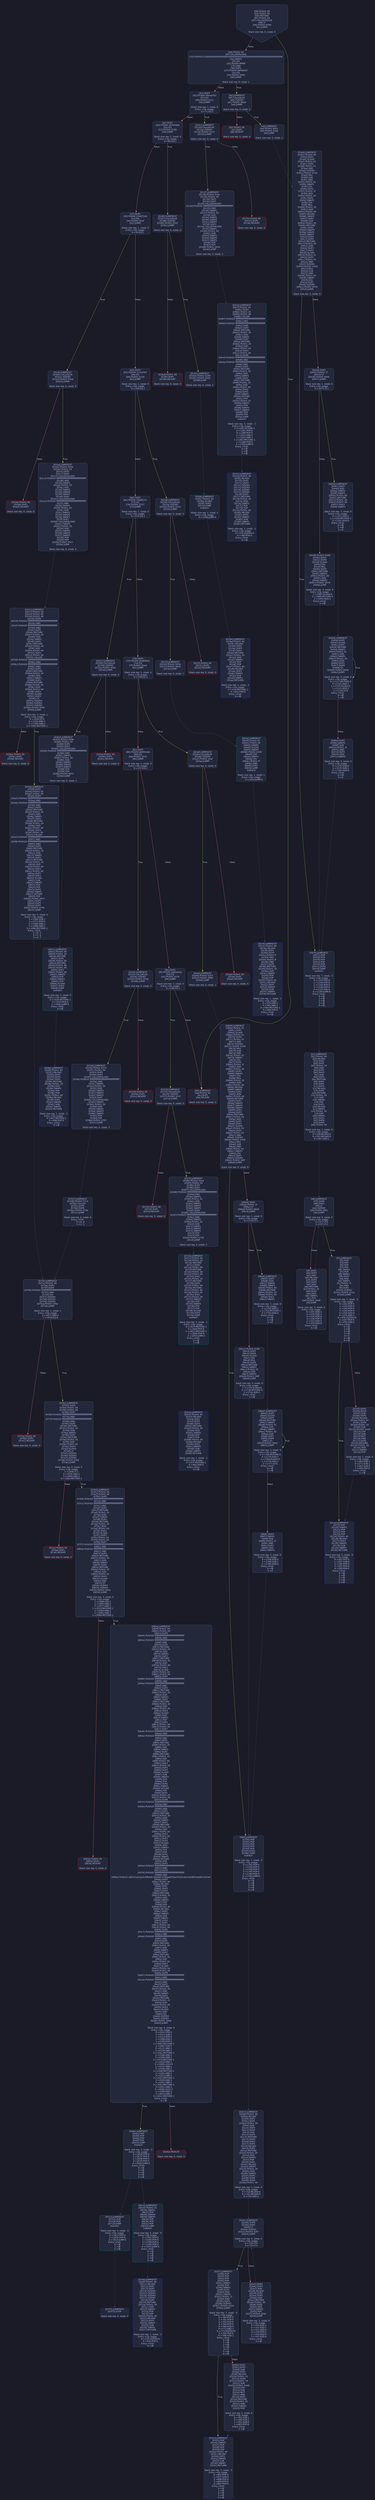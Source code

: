 digraph G {
    node [shape=box, style="filled, rounded", color="#565f89", fontcolor="#c0caf5", fontname="Helvetica", fillcolor="#24283b"];
    edge [color="#414868", fontcolor="#c0caf5", fontname="Helvetica"];
    bgcolor="#1a1b26";
    0 [ label = "[00] PUSH1 60
[02] PUSH1 40
[04] MSTORE
[05] PUSH1 04
[07] CALLDATASIZE
[08] LT
[09] PUSH2 0099
[0c] JUMPI

Stack size req: 0, sizeΔ: 0
" shape = invhouse]
    1 [ label = "[0d] PUSH1 00
[0f] CALLDATALOAD
[10] PUSH29 0100000000000000000000000000000000000000000000000000000000
[2e] SWAP1
[2f] DIV
[30] PUSH4 ffffffff
[35] AND
[36] DUP1
[37] PUSH4 06fdde03
[3c] EQ
[3d] PUSH2 009e
[40] JUMPI

Stack size req: 0, sizeΔ: 1
"]
    2 [ label = "[41] DUP1
[42] PUSH4 095ea7b3
[47] EQ
[48] PUSH2 012c
[4b] JUMPI

Stack size req: 1, sizeΔ: 0
Entry->Op usage:
	0->71:EQ:1
"]
    3 [ label = "[4c] DUP1
[4d] PUSH4 18160ddd
[52] EQ
[53] PUSH2 0186
[56] JUMPI

Stack size req: 1, sizeΔ: 0
Entry->Op usage:
	0->82:EQ:1
"]
    4 [ label = "[57] DUP1
[58] PUSH4 23b872dd
[5d] EQ
[5e] PUSH2 01af
[61] JUMPI

Stack size req: 1, sizeΔ: 0
Entry->Op usage:
	0->93:EQ:1
"]
    5 [ label = "[62] DUP1
[63] PUSH4 313ce567
[68] EQ
[69] PUSH2 0228
[6c] JUMPI

Stack size req: 1, sizeΔ: 0
Entry->Op usage:
	0->104:EQ:1
"]
    6 [ label = "[6d] DUP1
[6e] PUSH4 70a08231
[73] EQ
[74] PUSH2 0257
[77] JUMPI

Stack size req: 1, sizeΔ: 0
Entry->Op usage:
	0->115:EQ:1
"]
    7 [ label = "[78] DUP1
[79] PUSH4 95d89b41
[7e] EQ
[7f] PUSH2 02a4
[82] JUMPI

Stack size req: 1, sizeΔ: 0
Entry->Op usage:
	0->126:EQ:1
"]
    8 [ label = "[83] DUP1
[84] PUSH4 a9059cbb
[89] EQ
[8a] PUSH2 0332
[8d] JUMPI

Stack size req: 1, sizeΔ: 0
Entry->Op usage:
	0->137:EQ:1
"]
    9 [ label = "[8e] DUP1
[8f] PUSH4 dd62ed3e
[94] EQ
[95] PUSH2 0374
[98] JUMPI

Stack size req: 1, sizeΔ: 0
Entry->Op usage:
	0->148:EQ:1
"]
    10 [ label = "[99] JUMPDEST
[9a] PUSH1 00
[9c] DUP1
[9d] REVERT

Stack size req: 0, sizeΔ: 0
" color = "red"]
    11 [ label = "[9e] JUMPDEST
[9f] CALLVALUE
[a0] ISZERO
[a1] PUSH2 00a9
[a4] JUMPI

Stack size req: 0, sizeΔ: 0
"]
    12 [ label = "[a5] PUSH1 00
[a7] DUP1
[a8] REVERT

Stack size req: 0, sizeΔ: 0
" color = "red"]
    13 [ label = "[a9] JUMPDEST
[aa] PUSH2 00b1
[ad] PUSH2 03e0
[b0] JUMP

Stack size req: 0, sizeΔ: 1
"]
    14 [ label = "[b1] JUMPDEST
[b2] PUSH1 40
[b4] MLOAD
[b5] DUP1
[b6] DUP1
[b7] PUSH1 20
[b9] ADD
[ba] DUP3
[bb] DUP2
[bc] SUB
[bd] DUP3
[be] MSTORE
[bf] DUP4
[c0] DUP2
[c1] DUP2
[c2] MLOAD
[c3] DUP2
[c4] MSTORE
[c5] PUSH1 20
[c7] ADD
[c8] SWAP2
[c9] POP
[ca] DUP1
[cb] MLOAD
[cc] SWAP1
[cd] PUSH1 20
[cf] ADD
[d0] SWAP1
[d1] DUP1
[d2] DUP4
[d3] DUP4
[d4] PUSH1 00

Stack size req: 1, sizeΔ: 9
Entry->Op usage:
	0->194:MLOAD:0
	0->203:MLOAD:0
	0->207:ADD:1
"]
    15 [ label = "[d6] JUMPDEST
[d7] DUP4
[d8] DUP2
[d9] LT
[da] ISZERO
[db] PUSH2 00f1
[de] JUMPI

Stack size req: 4, sizeΔ: 0
Entry->Op usage:
	0->217:LT:0
	3->217:LT:1
"]
    16 [ label = "[df] DUP1
[e0] DUP3
[e1] ADD
[e2] MLOAD
[e3] DUP2
[e4] DUP5
[e5] ADD
[e6] MSTORE
[e7] PUSH1 20
[e9] DUP2
[ea] ADD
[eb] SWAP1
[ec] POP
[ed] PUSH2 00d6
[f0] JUMP

Stack size req: 3, sizeΔ: 0
Entry->Op usage:
	0->225:ADD:1
	0->229:ADD:1
	0->234:ADD:0
	0->236:POP:0
	1->225:ADD:0
	2->229:ADD:0
Entry->Exit:
	0->😵
"]
    17 [ label = "[f1] JUMPDEST
[f2] POP
[f3] POP
[f4] POP
[f5] POP
[f6] SWAP1
[f7] POP
[f8] SWAP1
[f9] DUP2
[fa] ADD
[fb] SWAP1
[fc] PUSH1 1f
[fe] AND
[ff] DUP1
[0100] ISZERO
[0101] PUSH2 011e
[0104] JUMPI

Stack size req: 7, sizeΔ: -5
Entry->Op usage:
	0->242:POP:0
	1->243:POP:0
	2->244:POP:0
	3->245:POP:0
	4->250:ADD:0
	4->254:AND:1
	4->256:ISZERO:0
	5->247:POP:0
	6->250:ADD:1
Entry->Exit:
	0->😵
	1->😵
	2->😵
	3->😵
	4->0
	5->😵
	6->😵
"]
    18 [ label = "[0105] DUP1
[0106] DUP3
[0107] SUB
[0108] DUP1
[0109] MLOAD
[010a] PUSH1 01
[010c] DUP4
[010d] PUSH1 20
[010f] SUB
[0110] PUSH2 0100
[0113] EXP
[0114] SUB
[0115] NOT
[0116] AND
[0117] DUP2
[0118] MSTORE
[0119] PUSH1 20
[011b] ADD
[011c] SWAP2
[011d] POP

Stack size req: 2, sizeΔ: 0
Entry->Op usage:
	0->263:SUB:1
	0->271:SUB:1
	1->263:SUB:0
	1->285:POP:0
Entry->Exit:
	1->😵
"]
    19 [ label = "[011e] JUMPDEST
[011f] POP
[0120] SWAP3
[0121] POP
[0122] POP
[0123] POP
[0124] PUSH1 40
[0126] MLOAD
[0127] DUP1
[0128] SWAP2
[0129] SUB
[012a] SWAP1
[012b] RETURN

Stack size req: 5, sizeΔ: -5
Entry->Op usage:
	0->287:POP:0
	1->297:SUB:0
	2->290:POP:0
	3->291:POP:0
	4->289:POP:0
Entry->Exit:
	0->😵
	1->😵
	2->😵
	3->😵
	4->😵
" color = "darkblue"]
    20 [ label = "[012c] JUMPDEST
[012d] CALLVALUE
[012e] ISZERO
[012f] PUSH2 0137
[0132] JUMPI

Stack size req: 0, sizeΔ: 0
"]
    21 [ label = "[0133] PUSH1 00
[0135] DUP1
[0136] REVERT

Stack size req: 0, sizeΔ: 0
" color = "red"]
    22 [ label = "[0137] JUMPDEST
[0138] PUSH2 016c
[013b] PUSH1 04
[013d] DUP1
[013e] DUP1
[013f] CALLDATALOAD
[0140] PUSH20 ffffffffffffffffffffffffffffffffffffffff
[0155] AND
[0156] SWAP1
[0157] PUSH1 20
[0159] ADD
[015a] SWAP1
[015b] SWAP2
[015c] SWAP1
[015d] DUP1
[015e] CALLDATALOAD
[015f] SWAP1
[0160] PUSH1 20
[0162] ADD
[0163] SWAP1
[0164] SWAP2
[0165] SWAP1
[0166] POP
[0167] POP
[0168] PUSH2 047e
[016b] JUMP

Stack size req: 0, sizeΔ: 3
"]
    23 [ label = "[016c] JUMPDEST
[016d] PUSH1 40
[016f] MLOAD
[0170] DUP1
[0171] DUP3
[0172] ISZERO
[0173] ISZERO
[0174] ISZERO
[0175] ISZERO
[0176] DUP2
[0177] MSTORE
[0178] PUSH1 20
[017a] ADD
[017b] SWAP2
[017c] POP
[017d] POP
[017e] PUSH1 40
[0180] MLOAD
[0181] DUP1
[0182] SWAP2
[0183] SUB
[0184] SWAP1
[0185] RETURN

Stack size req: 1, sizeΔ: -1
Entry->Op usage:
	0->370:ISZERO:0
	0->380:POP:0
Entry->Exit:
	0->😵
" color = "darkblue"]
    24 [ label = "[0186] JUMPDEST
[0187] CALLVALUE
[0188] ISZERO
[0189] PUSH2 0191
[018c] JUMPI

Stack size req: 0, sizeΔ: 0
"]
    25 [ label = "[018d] PUSH1 00
[018f] DUP1
[0190] REVERT

Stack size req: 0, sizeΔ: 0
" color = "red"]
    26 [ label = "[0191] JUMPDEST
[0192] PUSH2 0199
[0195] PUSH2 050b
[0198] JUMP

Stack size req: 0, sizeΔ: 1
"]
    27 [ label = "[0199] JUMPDEST
[019a] PUSH1 40
[019c] MLOAD
[019d] DUP1
[019e] DUP3
[019f] DUP2
[01a0] MSTORE
[01a1] PUSH1 20
[01a3] ADD
[01a4] SWAP2
[01a5] POP
[01a6] POP
[01a7] PUSH1 40
[01a9] MLOAD
[01aa] DUP1
[01ab] SWAP2
[01ac] SUB
[01ad] SWAP1
[01ae] RETURN

Stack size req: 1, sizeΔ: -1
Entry->Op usage:
	0->416:MSTORE:1
	0->421:POP:0
Entry->Exit:
	0->😵
" color = "darkblue"]
    28 [ label = "[01af] JUMPDEST
[01b0] CALLVALUE
[01b1] ISZERO
[01b2] PUSH2 01ba
[01b5] JUMPI

Stack size req: 0, sizeΔ: 0
"]
    29 [ label = "[01b6] PUSH1 00
[01b8] DUP1
[01b9] REVERT

Stack size req: 0, sizeΔ: 0
" color = "red"]
    30 [ label = "[01ba] JUMPDEST
[01bb] PUSH2 020e
[01be] PUSH1 04
[01c0] DUP1
[01c1] DUP1
[01c2] CALLDATALOAD
[01c3] PUSH20 ffffffffffffffffffffffffffffffffffffffff
[01d8] AND
[01d9] SWAP1
[01da] PUSH1 20
[01dc] ADD
[01dd] SWAP1
[01de] SWAP2
[01df] SWAP1
[01e0] DUP1
[01e1] CALLDATALOAD
[01e2] PUSH20 ffffffffffffffffffffffffffffffffffffffff
[01f7] AND
[01f8] SWAP1
[01f9] PUSH1 20
[01fb] ADD
[01fc] SWAP1
[01fd] SWAP2
[01fe] SWAP1
[01ff] DUP1
[0200] CALLDATALOAD
[0201] SWAP1
[0202] PUSH1 20
[0204] ADD
[0205] SWAP1
[0206] SWAP2
[0207] SWAP1
[0208] POP
[0209] POP
[020a] PUSH2 0511
[020d] JUMP

Stack size req: 0, sizeΔ: 4
"]
    31 [ label = "[020e] JUMPDEST
[020f] PUSH1 40
[0211] MLOAD
[0212] DUP1
[0213] DUP3
[0214] ISZERO
[0215] ISZERO
[0216] ISZERO
[0217] ISZERO
[0218] DUP2
[0219] MSTORE
[021a] PUSH1 20
[021c] ADD
[021d] SWAP2
[021e] POP
[021f] POP
[0220] PUSH1 40
[0222] MLOAD
[0223] DUP1
[0224] SWAP2
[0225] SUB
[0226] SWAP1
[0227] RETURN

Stack size req: 1, sizeΔ: -1
Entry->Op usage:
	0->532:ISZERO:0
	0->542:POP:0
Entry->Exit:
	0->😵
" color = "darkblue"]
    32 [ label = "[0228] JUMPDEST
[0229] CALLVALUE
[022a] ISZERO
[022b] PUSH2 0233
[022e] JUMPI

Stack size req: 0, sizeΔ: 0
"]
    33 [ label = "[022f] PUSH1 00
[0231] DUP1
[0232] REVERT

Stack size req: 0, sizeΔ: 0
" color = "red"]
    34 [ label = "[0233] JUMPDEST
[0234] PUSH2 023b
[0237] PUSH2 063e
[023a] JUMP

Stack size req: 0, sizeΔ: 1
"]
    35 [ label = "[023b] JUMPDEST
[023c] PUSH1 40
[023e] MLOAD
[023f] DUP1
[0240] DUP3
[0241] PUSH1 ff
[0243] AND
[0244] PUSH1 ff
[0246] AND
[0247] DUP2
[0248] MSTORE
[0249] PUSH1 20
[024b] ADD
[024c] SWAP2
[024d] POP
[024e] POP
[024f] PUSH1 40
[0251] MLOAD
[0252] DUP1
[0253] SWAP2
[0254] SUB
[0255] SWAP1
[0256] RETURN

Stack size req: 1, sizeΔ: -1
Entry->Op usage:
	0->579:AND:1
	0->582:AND:1
	0->584:MSTORE:1
	0->589:POP:0
Entry->Exit:
	0->😵
" color = "darkblue"]
    36 [ label = "[0257] JUMPDEST
[0258] CALLVALUE
[0259] ISZERO
[025a] PUSH2 0262
[025d] JUMPI

Stack size req: 0, sizeΔ: 0
"]
    37 [ label = "[025e] PUSH1 00
[0260] DUP1
[0261] REVERT

Stack size req: 0, sizeΔ: 0
" color = "red"]
    38 [ label = "[0262] JUMPDEST
[0263] PUSH2 028e
[0266] PUSH1 04
[0268] DUP1
[0269] DUP1
[026a] CALLDATALOAD
[026b] PUSH20 ffffffffffffffffffffffffffffffffffffffff
[0280] AND
[0281] SWAP1
[0282] PUSH1 20
[0284] ADD
[0285] SWAP1
[0286] SWAP2
[0287] SWAP1
[0288] POP
[0289] POP
[028a] PUSH2 0651
[028d] JUMP

Stack size req: 0, sizeΔ: 2
"]
    39 [ label = "[028e] JUMPDEST
[028f] PUSH1 40
[0291] MLOAD
[0292] DUP1
[0293] DUP3
[0294] DUP2
[0295] MSTORE
[0296] PUSH1 20
[0298] ADD
[0299] SWAP2
[029a] POP
[029b] POP
[029c] PUSH1 40
[029e] MLOAD
[029f] DUP1
[02a0] SWAP2
[02a1] SUB
[02a2] SWAP1
[02a3] RETURN

Stack size req: 1, sizeΔ: -1
Entry->Op usage:
	0->661:MSTORE:1
	0->666:POP:0
Entry->Exit:
	0->😵
" color = "darkblue"]
    40 [ label = "[02a4] JUMPDEST
[02a5] CALLVALUE
[02a6] ISZERO
[02a7] PUSH2 02af
[02aa] JUMPI

Stack size req: 0, sizeΔ: 0
"]
    41 [ label = "[02ab] PUSH1 00
[02ad] DUP1
[02ae] REVERT

Stack size req: 0, sizeΔ: 0
" color = "red"]
    42 [ label = "[02af] JUMPDEST
[02b0] PUSH2 02b7
[02b3] PUSH2 0669
[02b6] JUMP

Stack size req: 0, sizeΔ: 1
"]
    43 [ label = "[02b7] JUMPDEST
[02b8] PUSH1 40
[02ba] MLOAD
[02bb] DUP1
[02bc] DUP1
[02bd] PUSH1 20
[02bf] ADD
[02c0] DUP3
[02c1] DUP2
[02c2] SUB
[02c3] DUP3
[02c4] MSTORE
[02c5] DUP4
[02c6] DUP2
[02c7] DUP2
[02c8] MLOAD
[02c9] DUP2
[02ca] MSTORE
[02cb] PUSH1 20
[02cd] ADD
[02ce] SWAP2
[02cf] POP
[02d0] DUP1
[02d1] MLOAD
[02d2] SWAP1
[02d3] PUSH1 20
[02d5] ADD
[02d6] SWAP1
[02d7] DUP1
[02d8] DUP4
[02d9] DUP4
[02da] PUSH1 00

Stack size req: 1, sizeΔ: 9
Entry->Op usage:
	0->712:MLOAD:0
	0->721:MLOAD:0
	0->725:ADD:1
"]
    44 [ label = "[02dc] JUMPDEST
[02dd] DUP4
[02de] DUP2
[02df] LT
[02e0] ISZERO
[02e1] PUSH2 02f7
[02e4] JUMPI

Stack size req: 4, sizeΔ: 0
Entry->Op usage:
	0->735:LT:0
	3->735:LT:1
"]
    45 [ label = "[02e5] DUP1
[02e6] DUP3
[02e7] ADD
[02e8] MLOAD
[02e9] DUP2
[02ea] DUP5
[02eb] ADD
[02ec] MSTORE
[02ed] PUSH1 20
[02ef] DUP2
[02f0] ADD
[02f1] SWAP1
[02f2] POP
[02f3] PUSH2 02dc
[02f6] JUMP

Stack size req: 3, sizeΔ: 0
Entry->Op usage:
	0->743:ADD:1
	0->747:ADD:1
	0->752:ADD:0
	0->754:POP:0
	1->743:ADD:0
	2->747:ADD:0
Entry->Exit:
	0->😵
"]
    46 [ label = "[02f7] JUMPDEST
[02f8] POP
[02f9] POP
[02fa] POP
[02fb] POP
[02fc] SWAP1
[02fd] POP
[02fe] SWAP1
[02ff] DUP2
[0300] ADD
[0301] SWAP1
[0302] PUSH1 1f
[0304] AND
[0305] DUP1
[0306] ISZERO
[0307] PUSH2 0324
[030a] JUMPI

Stack size req: 7, sizeΔ: -5
Entry->Op usage:
	0->760:POP:0
	1->761:POP:0
	2->762:POP:0
	3->763:POP:0
	4->768:ADD:0
	4->772:AND:1
	4->774:ISZERO:0
	5->765:POP:0
	6->768:ADD:1
Entry->Exit:
	0->😵
	1->😵
	2->😵
	3->😵
	4->0
	5->😵
	6->😵
"]
    47 [ label = "[030b] DUP1
[030c] DUP3
[030d] SUB
[030e] DUP1
[030f] MLOAD
[0310] PUSH1 01
[0312] DUP4
[0313] PUSH1 20
[0315] SUB
[0316] PUSH2 0100
[0319] EXP
[031a] SUB
[031b] NOT
[031c] AND
[031d] DUP2
[031e] MSTORE
[031f] PUSH1 20
[0321] ADD
[0322] SWAP2
[0323] POP

Stack size req: 2, sizeΔ: 0
Entry->Op usage:
	0->781:SUB:1
	0->789:SUB:1
	1->781:SUB:0
	1->803:POP:0
Entry->Exit:
	1->😵
"]
    48 [ label = "[0324] JUMPDEST
[0325] POP
[0326] SWAP3
[0327] POP
[0328] POP
[0329] POP
[032a] PUSH1 40
[032c] MLOAD
[032d] DUP1
[032e] SWAP2
[032f] SUB
[0330] SWAP1
[0331] RETURN

Stack size req: 5, sizeΔ: -5
Entry->Op usage:
	0->805:POP:0
	1->815:SUB:0
	2->808:POP:0
	3->809:POP:0
	4->807:POP:0
Entry->Exit:
	0->😵
	1->😵
	2->😵
	3->😵
	4->😵
" color = "darkblue"]
    49 [ label = "[0332] JUMPDEST
[0333] CALLVALUE
[0334] ISZERO
[0335] PUSH2 033d
[0338] JUMPI

Stack size req: 0, sizeΔ: 0
"]
    50 [ label = "[0339] PUSH1 00
[033b] DUP1
[033c] REVERT

Stack size req: 0, sizeΔ: 0
" color = "red"]
    51 [ label = "[033d] JUMPDEST
[033e] PUSH2 0372
[0341] PUSH1 04
[0343] DUP1
[0344] DUP1
[0345] CALLDATALOAD
[0346] PUSH20 ffffffffffffffffffffffffffffffffffffffff
[035b] AND
[035c] SWAP1
[035d] PUSH1 20
[035f] ADD
[0360] SWAP1
[0361] SWAP2
[0362] SWAP1
[0363] DUP1
[0364] CALLDATALOAD
[0365] SWAP1
[0366] PUSH1 20
[0368] ADD
[0369] SWAP1
[036a] SWAP2
[036b] SWAP1
[036c] POP
[036d] POP
[036e] PUSH2 0707
[0371] JUMP

Stack size req: 0, sizeΔ: 3
"]
    52 [ label = "[0372] JUMPDEST
[0373] STOP

Stack size req: 0, sizeΔ: 0
" color = "darkblue"]
    53 [ label = "[0374] JUMPDEST
[0375] CALLVALUE
[0376] ISZERO
[0377] PUSH2 037f
[037a] JUMPI

Stack size req: 0, sizeΔ: 0
"]
    54 [ label = "[037b] PUSH1 00
[037d] DUP1
[037e] REVERT

Stack size req: 0, sizeΔ: 0
" color = "red"]
    55 [ label = "[037f] JUMPDEST
[0380] PUSH2 03ca
[0383] PUSH1 04
[0385] DUP1
[0386] DUP1
[0387] CALLDATALOAD
[0388] PUSH20 ffffffffffffffffffffffffffffffffffffffff
[039d] AND
[039e] SWAP1
[039f] PUSH1 20
[03a1] ADD
[03a2] SWAP1
[03a3] SWAP2
[03a4] SWAP1
[03a5] DUP1
[03a6] CALLDATALOAD
[03a7] PUSH20 ffffffffffffffffffffffffffffffffffffffff
[03bc] AND
[03bd] SWAP1
[03be] PUSH1 20
[03c0] ADD
[03c1] SWAP1
[03c2] SWAP2
[03c3] SWAP1
[03c4] POP
[03c5] POP
[03c6] PUSH2 0716
[03c9] JUMP

Stack size req: 0, sizeΔ: 3
"]
    56 [ label = "[03ca] JUMPDEST
[03cb] PUSH1 40
[03cd] MLOAD
[03ce] DUP1
[03cf] DUP3
[03d0] DUP2
[03d1] MSTORE
[03d2] PUSH1 20
[03d4] ADD
[03d5] SWAP2
[03d6] POP
[03d7] POP
[03d8] PUSH1 40
[03da] MLOAD
[03db] DUP1
[03dc] SWAP2
[03dd] SUB
[03de] SWAP1
[03df] RETURN

Stack size req: 1, sizeΔ: -1
Entry->Op usage:
	0->977:MSTORE:1
	0->982:POP:0
Entry->Exit:
	0->😵
" color = "darkblue"]
    57 [ label = "[03e0] JUMPDEST
[03e1] PUSH1 00
[03e3] DUP1
[03e4] SLOAD
[03e5] PUSH1 01
[03e7] DUP2
[03e8] PUSH1 01
[03ea] AND
[03eb] ISZERO
[03ec] PUSH2 0100
[03ef] MUL
[03f0] SUB
[03f1] AND
[03f2] PUSH1 02
[03f4] SWAP1
[03f5] DIV
[03f6] DUP1
[03f7] PUSH1 1f
[03f9] ADD
[03fa] PUSH1 20
[03fc] DUP1
[03fd] SWAP2
[03fe] DIV
[03ff] MUL
[0400] PUSH1 20
[0402] ADD
[0403] PUSH1 40
[0405] MLOAD
[0406] SWAP1
[0407] DUP2
[0408] ADD
[0409] PUSH1 40
[040b] MSTORE
[040c] DUP1
[040d] SWAP3
[040e] SWAP2
[040f] SWAP1
[0410] DUP2
[0411] DUP2
[0412] MSTORE
[0413] PUSH1 20
[0415] ADD
[0416] DUP3
[0417] DUP1
[0418] SLOAD
[0419] PUSH1 01
[041b] DUP2
[041c] PUSH1 01
[041e] AND
[041f] ISZERO
[0420] PUSH2 0100
[0423] MUL
[0424] SUB
[0425] AND
[0426] PUSH1 02
[0428] SWAP1
[0429] DIV
[042a] DUP1
[042b] ISZERO
[042c] PUSH2 0476
[042f] JUMPI

Stack size req: 0, sizeΔ: 6
"]
    58 [ label = "[0430] DUP1
[0431] PUSH1 1f
[0433] LT
[0434] PUSH2 044b
[0437] JUMPI

Stack size req: 1, sizeΔ: 0
Entry->Op usage:
	0->1075:LT:1
"]
    59 [ label = "[0438] PUSH2 0100
[043b] DUP1
[043c] DUP4
[043d] SLOAD
[043e] DIV
[043f] MUL
[0440] DUP4
[0441] MSTORE
[0442] SWAP2
[0443] PUSH1 20
[0445] ADD
[0446] SWAP2
[0447] PUSH2 0476
[044a] JUMP

Stack size req: 3, sizeΔ: 0
Entry->Op usage:
	1->1085:SLOAD:0
	2->1089:MSTORE:0
	2->1093:ADD:1
Entry->Exit:
	2->😵
"]
    60 [ label = "[044b] JUMPDEST
[044c] DUP3
[044d] ADD
[044e] SWAP2
[044f] SWAP1
[0450] PUSH1 00
[0452] MSTORE
[0453] PUSH1 20
[0455] PUSH1 00
[0457] SHA3
[0458] SWAP1

Stack size req: 3, sizeΔ: 0
Entry->Op usage:
	0->1101:ADD:1
	1->1106:MSTORE:1
	2->1101:ADD:0
Entry->Exit:
	0->😵
	1->😵
	2->0
"]
    61 [ label = "[0459] JUMPDEST
[045a] DUP2
[045b] SLOAD
[045c] DUP2
[045d] MSTORE
[045e] SWAP1
[045f] PUSH1 01
[0461] ADD
[0462] SWAP1
[0463] PUSH1 20
[0465] ADD
[0466] DUP1
[0467] DUP4
[0468] GT
[0469] PUSH2 0459
[046c] JUMPI

Stack size req: 3, sizeΔ: 0
Entry->Op usage:
	0->1117:MSTORE:0
	0->1125:ADD:1
	1->1115:SLOAD:0
	1->1121:ADD:1
	2->1128:GT:0
Entry->Exit:
	0->😵
	1->😵
"]
    62 [ label = "[046d] DUP3
[046e] SWAP1
[046f] SUB
[0470] PUSH1 1f
[0472] AND
[0473] DUP3
[0474] ADD
[0475] SWAP2

Stack size req: 3, sizeΔ: 0
Entry->Op usage:
	0->1135:SUB:0
	2->1135:SUB:1
	2->1140:ADD:0
Entry->Exit:
	0->😵
	2->0
"]
    63 [ label = "[0476] JUMPDEST
[0477] POP
[0478] POP
[0479] POP
[047a] POP
[047b] POP
[047c] DUP2
[047d] JUMP
Indirect!

Stack size req: 7, sizeΔ: -5
Entry->Op usage:
	0->1143:POP:0
	1->1144:POP:0
	2->1145:POP:0
	3->1146:POP:0
	4->1147:POP:0
	6->1149:JUMP:0
Entry->Exit:
	0->😵
	1->😵
	2->😵
	3->😵
	4->😵
" color = "teal"]
    64 [ label = "[047e] JUMPDEST
[047f] PUSH1 00
[0481] DUP2
[0482] PUSH1 05
[0484] PUSH1 00
[0486] CALLER
[0487] PUSH20 ffffffffffffffffffffffffffffffffffffffff
[049c] AND
[049d] PUSH20 ffffffffffffffffffffffffffffffffffffffff
[04b2] AND
[04b3] DUP2
[04b4] MSTORE
[04b5] PUSH1 20
[04b7] ADD
[04b8] SWAP1
[04b9] DUP2
[04ba] MSTORE
[04bb] PUSH1 20
[04bd] ADD
[04be] PUSH1 00
[04c0] SHA3
[04c1] PUSH1 00
[04c3] DUP6
[04c4] PUSH20 ffffffffffffffffffffffffffffffffffffffff
[04d9] AND
[04da] PUSH20 ffffffffffffffffffffffffffffffffffffffff
[04ef] AND
[04f0] DUP2
[04f1] MSTORE
[04f2] PUSH1 20
[04f4] ADD
[04f5] SWAP1
[04f6] DUP2
[04f7] MSTORE
[04f8] PUSH1 20
[04fa] ADD
[04fb] PUSH1 00
[04fd] SHA3
[04fe] DUP2
[04ff] SWAP1
[0500] SSTORE
[0501] POP
[0502] PUSH1 01
[0504] SWAP1
[0505] POP
[0506] SWAP3
[0507] SWAP2
[0508] POP
[0509] POP
[050a] JUMP
Indirect!

Stack size req: 3, sizeΔ: -2
Entry->Op usage:
	0->1280:SSTORE:1
	0->1281:POP:0
	0->1289:POP:0
	1->1241:AND:1
	1->1263:AND:1
	1->1265:MSTORE:1
	1->1288:POP:0
	2->1290:JUMP:0
Entry->Exit:
	0->😵
	1->😵
	2->😵
" color = "teal"]
    65 [ label = "[050b] JUMPDEST
[050c] PUSH1 03
[050e] SLOAD
[050f] DUP2
[0510] JUMP
Indirect!

Stack size req: 1, sizeΔ: 1
Entry->Op usage:
	0->1296:JUMP:0
" color = "teal"]
    66 [ label = "[0511] JUMPDEST
[0512] PUSH1 00
[0514] PUSH1 05
[0516] PUSH1 00
[0518] DUP6
[0519] PUSH20 ffffffffffffffffffffffffffffffffffffffff
[052e] AND
[052f] PUSH20 ffffffffffffffffffffffffffffffffffffffff
[0544] AND
[0545] DUP2
[0546] MSTORE
[0547] PUSH1 20
[0549] ADD
[054a] SWAP1
[054b] DUP2
[054c] MSTORE
[054d] PUSH1 20
[054f] ADD
[0550] PUSH1 00
[0552] SHA3
[0553] PUSH1 00
[0555] CALLER
[0556] PUSH20 ffffffffffffffffffffffffffffffffffffffff
[056b] AND
[056c] PUSH20 ffffffffffffffffffffffffffffffffffffffff
[0581] AND
[0582] DUP2
[0583] MSTORE
[0584] PUSH1 20
[0586] ADD
[0587] SWAP1
[0588] DUP2
[0589] MSTORE
[058a] PUSH1 20
[058c] ADD
[058d] PUSH1 00
[058f] SHA3
[0590] SLOAD
[0591] DUP3
[0592] GT
[0593] ISZERO
[0594] ISZERO
[0595] ISZERO
[0596] PUSH2 059e
[0599] JUMPI

Stack size req: 3, sizeΔ: 1
Entry->Op usage:
	0->1426:GT:0
	2->1326:AND:1
	2->1348:AND:1
	2->1350:MSTORE:1
"]
    67 [ label = "[059a] PUSH1 00
[059c] DUP1
[059d] REVERT

Stack size req: 0, sizeΔ: 0
" color = "red"]
    68 [ label = "[059e] JUMPDEST
[059f] DUP2
[05a0] PUSH1 05
[05a2] PUSH1 00
[05a4] DUP7
[05a5] PUSH20 ffffffffffffffffffffffffffffffffffffffff
[05ba] AND
[05bb] PUSH20 ffffffffffffffffffffffffffffffffffffffff
[05d0] AND
[05d1] DUP2
[05d2] MSTORE
[05d3] PUSH1 20
[05d5] ADD
[05d6] SWAP1
[05d7] DUP2
[05d8] MSTORE
[05d9] PUSH1 20
[05db] ADD
[05dc] PUSH1 00
[05de] SHA3
[05df] PUSH1 00
[05e1] CALLER
[05e2] PUSH20 ffffffffffffffffffffffffffffffffffffffff
[05f7] AND
[05f8] PUSH20 ffffffffffffffffffffffffffffffffffffffff
[060d] AND
[060e] DUP2
[060f] MSTORE
[0610] PUSH1 20
[0612] ADD
[0613] SWAP1
[0614] DUP2
[0615] MSTORE
[0616] PUSH1 20
[0618] ADD
[0619] PUSH1 00
[061b] SHA3
[061c] PUSH1 00
[061e] DUP3
[061f] DUP3
[0620] SLOAD
[0621] SUB
[0622] SWAP3
[0623] POP
[0624] POP
[0625] DUP2
[0626] SWAP1
[0627] SSTORE
[0628] POP
[0629] PUSH2 0633
[062c] DUP5
[062d] DUP5
[062e] DUP5
[062f] PUSH2 073b
[0632] JUMP

Stack size req: 4, sizeΔ: 4
Entry->Op usage:
	1->1569:SUB:1
	1->1571:POP:0
	3->1466:AND:1
	3->1488:AND:1
	3->1490:MSTORE:1
Entry->Exit:
	1->0, 5
	2->1, 6
	3->2, 7
"]
    69 [ label = "[0633] JUMPDEST
[0634] PUSH1 01
[0636] SWAP1
[0637] POP
[0638] SWAP4
[0639] SWAP3
[063a] POP
[063b] POP
[063c] POP
[063d] JUMP
Indirect!

Stack size req: 5, sizeΔ: -4
Entry->Op usage:
	0->1591:POP:0
	1->1595:POP:0
	2->1596:POP:0
	3->1594:POP:0
	4->1597:JUMP:0
Entry->Exit:
	0->😵
	1->😵
	2->😵
	3->😵
	4->😵
" color = "teal"]
    70 [ label = "[063e] JUMPDEST
[063f] PUSH1 02
[0641] PUSH1 00
[0643] SWAP1
[0644] SLOAD
[0645] SWAP1
[0646] PUSH2 0100
[0649] EXP
[064a] SWAP1
[064b] DIV
[064c] PUSH1 ff
[064e] AND
[064f] DUP2
[0650] JUMP
Indirect!

Stack size req: 1, sizeΔ: 1
Entry->Op usage:
	0->1616:JUMP:0
" color = "teal"]
    71 [ label = "[0651] JUMPDEST
[0652] PUSH1 04
[0654] PUSH1 20
[0656] MSTORE
[0657] DUP1
[0658] PUSH1 00
[065a] MSTORE
[065b] PUSH1 40
[065d] PUSH1 00
[065f] SHA3
[0660] PUSH1 00
[0662] SWAP2
[0663] POP
[0664] SWAP1
[0665] POP
[0666] SLOAD
[0667] DUP2
[0668] JUMP
Indirect!

Stack size req: 2, sizeΔ: 0
Entry->Op usage:
	0->1626:MSTORE:1
	0->1635:POP:0
	1->1640:JUMP:0
Entry->Exit:
	0->😵
" color = "teal"]
    72 [ label = "[0669] JUMPDEST
[066a] PUSH1 01
[066c] DUP1
[066d] SLOAD
[066e] PUSH1 01
[0670] DUP2
[0671] PUSH1 01
[0673] AND
[0674] ISZERO
[0675] PUSH2 0100
[0678] MUL
[0679] SUB
[067a] AND
[067b] PUSH1 02
[067d] SWAP1
[067e] DIV
[067f] DUP1
[0680] PUSH1 1f
[0682] ADD
[0683] PUSH1 20
[0685] DUP1
[0686] SWAP2
[0687] DIV
[0688] MUL
[0689] PUSH1 20
[068b] ADD
[068c] PUSH1 40
[068e] MLOAD
[068f] SWAP1
[0690] DUP2
[0691] ADD
[0692] PUSH1 40
[0694] MSTORE
[0695] DUP1
[0696] SWAP3
[0697] SWAP2
[0698] SWAP1
[0699] DUP2
[069a] DUP2
[069b] MSTORE
[069c] PUSH1 20
[069e] ADD
[069f] DUP3
[06a0] DUP1
[06a1] SLOAD
[06a2] PUSH1 01
[06a4] DUP2
[06a5] PUSH1 01
[06a7] AND
[06a8] ISZERO
[06a9] PUSH2 0100
[06ac] MUL
[06ad] SUB
[06ae] AND
[06af] PUSH1 02
[06b1] SWAP1
[06b2] DIV
[06b3] DUP1
[06b4] ISZERO
[06b5] PUSH2 06ff
[06b8] JUMPI

Stack size req: 0, sizeΔ: 6
"]
    73 [ label = "[06b9] DUP1
[06ba] PUSH1 1f
[06bc] LT
[06bd] PUSH2 06d4
[06c0] JUMPI

Stack size req: 1, sizeΔ: 0
Entry->Op usage:
	0->1724:LT:1
"]
    74 [ label = "[06c1] PUSH2 0100
[06c4] DUP1
[06c5] DUP4
[06c6] SLOAD
[06c7] DIV
[06c8] MUL
[06c9] DUP4
[06ca] MSTORE
[06cb] SWAP2
[06cc] PUSH1 20
[06ce] ADD
[06cf] SWAP2
[06d0] PUSH2 06ff
[06d3] JUMP

Stack size req: 3, sizeΔ: 0
Entry->Op usage:
	1->1734:SLOAD:0
	2->1738:MSTORE:0
	2->1742:ADD:1
Entry->Exit:
	2->😵
"]
    75 [ label = "[06d4] JUMPDEST
[06d5] DUP3
[06d6] ADD
[06d7] SWAP2
[06d8] SWAP1
[06d9] PUSH1 00
[06db] MSTORE
[06dc] PUSH1 20
[06de] PUSH1 00
[06e0] SHA3
[06e1] SWAP1

Stack size req: 3, sizeΔ: 0
Entry->Op usage:
	0->1750:ADD:1
	1->1755:MSTORE:1
	2->1750:ADD:0
Entry->Exit:
	0->😵
	1->😵
	2->0
"]
    76 [ label = "[06e2] JUMPDEST
[06e3] DUP2
[06e4] SLOAD
[06e5] DUP2
[06e6] MSTORE
[06e7] SWAP1
[06e8] PUSH1 01
[06ea] ADD
[06eb] SWAP1
[06ec] PUSH1 20
[06ee] ADD
[06ef] DUP1
[06f0] DUP4
[06f1] GT
[06f2] PUSH2 06e2
[06f5] JUMPI

Stack size req: 3, sizeΔ: 0
Entry->Op usage:
	0->1766:MSTORE:0
	0->1774:ADD:1
	1->1764:SLOAD:0
	1->1770:ADD:1
	2->1777:GT:0
Entry->Exit:
	0->😵
	1->😵
"]
    77 [ label = "[06f6] DUP3
[06f7] SWAP1
[06f8] SUB
[06f9] PUSH1 1f
[06fb] AND
[06fc] DUP3
[06fd] ADD
[06fe] SWAP2

Stack size req: 3, sizeΔ: 0
Entry->Op usage:
	0->1784:SUB:0
	2->1784:SUB:1
	2->1789:ADD:0
Entry->Exit:
	0->😵
	2->0
"]
    78 [ label = "[06ff] JUMPDEST
[0700] POP
[0701] POP
[0702] POP
[0703] POP
[0704] POP
[0705] DUP2
[0706] JUMP
Indirect!

Stack size req: 7, sizeΔ: -5
Entry->Op usage:
	0->1792:POP:0
	1->1793:POP:0
	2->1794:POP:0
	3->1795:POP:0
	4->1796:POP:0
	6->1798:JUMP:0
Entry->Exit:
	0->😵
	1->😵
	2->😵
	3->😵
	4->😵
" color = "teal"]
    79 [ label = "[0707] JUMPDEST
[0708] PUSH2 0712
[070b] CALLER
[070c] DUP4
[070d] DUP4
[070e] PUSH2 073b
[0711] JUMP

Stack size req: 2, sizeΔ: 4
Entry->Exit:
	0->0, 4
	1->1, 5
"]
    80 [ label = "[0712] JUMPDEST
[0713] POP
[0714] POP
[0715] JUMP
Indirect!

Stack size req: 3, sizeΔ: -3
Entry->Op usage:
	0->1811:POP:0
	1->1812:POP:0
	2->1813:JUMP:0
Entry->Exit:
	0->😵
	1->😵
	2->😵
" color = "teal"]
    81 [ label = "[0716] JUMPDEST
[0717] PUSH1 05
[0719] PUSH1 20
[071b] MSTORE
[071c] DUP2
[071d] PUSH1 00
[071f] MSTORE
[0720] PUSH1 40
[0722] PUSH1 00
[0724] SHA3
[0725] PUSH1 20
[0727] MSTORE
[0728] DUP1
[0729] PUSH1 00
[072b] MSTORE
[072c] PUSH1 40
[072e] PUSH1 00
[0730] SHA3
[0731] PUSH1 00
[0733] SWAP2
[0734] POP
[0735] SWAP2
[0736] POP
[0737] POP
[0738] SLOAD
[0739] DUP2
[073a] JUMP
Indirect!

Stack size req: 3, sizeΔ: -1
Entry->Op usage:
	0->1835:MSTORE:1
	0->1844:POP:0
	1->1823:MSTORE:1
	1->1846:POP:0
	2->1850:JUMP:0
Entry->Exit:
	0->😵
	1->😵
" color = "teal"]
    82 [ label = "[073b] JUMPDEST
[073c] PUSH1 00
[073e] DUP1
[073f] DUP4
[0740] PUSH20 ffffffffffffffffffffffffffffffffffffffff
[0755] AND
[0756] EQ
[0757] ISZERO
[0758] ISZERO
[0759] ISZERO
[075a] PUSH2 0762
[075d] JUMPI

Stack size req: 2, sizeΔ: 1
Entry->Op usage:
	1->1877:AND:1
	1->1878:EQ:0
"]
    83 [ label = "[075e] PUSH1 00
[0760] DUP1
[0761] REVERT

Stack size req: 0, sizeΔ: 0
" color = "red"]
    84 [ label = "[0762] JUMPDEST
[0763] DUP2
[0764] PUSH1 04
[0766] PUSH1 00
[0768] DUP7
[0769] PUSH20 ffffffffffffffffffffffffffffffffffffffff
[077e] AND
[077f] PUSH20 ffffffffffffffffffffffffffffffffffffffff
[0794] AND
[0795] DUP2
[0796] MSTORE
[0797] PUSH1 20
[0799] ADD
[079a] SWAP1
[079b] DUP2
[079c] MSTORE
[079d] PUSH1 20
[079f] ADD
[07a0] PUSH1 00
[07a2] SHA3
[07a3] SLOAD
[07a4] LT
[07a5] ISZERO
[07a6] ISZERO
[07a7] ISZERO
[07a8] PUSH2 07b0
[07ab] JUMPI

Stack size req: 4, sizeΔ: 0
Entry->Op usage:
	1->1956:LT:1
	3->1918:AND:1
	3->1940:AND:1
	3->1942:MSTORE:1
"]
    85 [ label = "[07ac] PUSH1 00
[07ae] DUP1
[07af] REVERT

Stack size req: 0, sizeΔ: 0
" color = "red"]
    86 [ label = "[07b0] JUMPDEST
[07b1] PUSH1 04
[07b3] PUSH1 00
[07b5] DUP5
[07b6] PUSH20 ffffffffffffffffffffffffffffffffffffffff
[07cb] AND
[07cc] PUSH20 ffffffffffffffffffffffffffffffffffffffff
[07e1] AND
[07e2] DUP2
[07e3] MSTORE
[07e4] PUSH1 20
[07e6] ADD
[07e7] SWAP1
[07e8] DUP2
[07e9] MSTORE
[07ea] PUSH1 20
[07ec] ADD
[07ed] PUSH1 00
[07ef] SHA3
[07f0] SLOAD
[07f1] DUP3
[07f2] PUSH1 04
[07f4] PUSH1 00
[07f6] DUP7
[07f7] PUSH20 ffffffffffffffffffffffffffffffffffffffff
[080c] AND
[080d] PUSH20 ffffffffffffffffffffffffffffffffffffffff
[0822] AND
[0823] DUP2
[0824] MSTORE
[0825] PUSH1 20
[0827] ADD
[0828] SWAP1
[0829] DUP2
[082a] MSTORE
[082b] PUSH1 20
[082d] ADD
[082e] PUSH1 00
[0830] SHA3
[0831] SLOAD
[0832] ADD
[0833] GT
[0834] ISZERO
[0835] ISZERO
[0836] PUSH2 083e
[0839] JUMPI

Stack size req: 3, sizeΔ: 0
Entry->Op usage:
	1->2098:ADD:1
	2->1995:AND:1
	2->2017:AND:1
	2->2019:MSTORE:1
	2->2060:AND:1
	2->2082:AND:1
	2->2084:MSTORE:1
"]
    87 [ label = "[083a] PUSH1 00
[083c] DUP1
[083d] REVERT

Stack size req: 0, sizeΔ: 0
" color = "red"]
    88 [ label = "[083e] JUMPDEST
[083f] PUSH1 04
[0841] PUSH1 00
[0843] DUP5
[0844] PUSH20 ffffffffffffffffffffffffffffffffffffffff
[0859] AND
[085a] PUSH20 ffffffffffffffffffffffffffffffffffffffff
[086f] AND
[0870] DUP2
[0871] MSTORE
[0872] PUSH1 20
[0874] ADD
[0875] SWAP1
[0876] DUP2
[0877] MSTORE
[0878] PUSH1 20
[087a] ADD
[087b] PUSH1 00
[087d] SHA3
[087e] SLOAD
[087f] PUSH1 04
[0881] PUSH1 00
[0883] DUP7
[0884] PUSH20 ffffffffffffffffffffffffffffffffffffffff
[0899] AND
[089a] PUSH20 ffffffffffffffffffffffffffffffffffffffff
[08af] AND
[08b0] DUP2
[08b1] MSTORE
[08b2] PUSH1 20
[08b4] ADD
[08b5] SWAP1
[08b6] DUP2
[08b7] MSTORE
[08b8] PUSH1 20
[08ba] ADD
[08bb] PUSH1 00
[08bd] SHA3
[08be] SLOAD
[08bf] ADD
[08c0] SWAP1
[08c1] POP
[08c2] DUP2
[08c3] PUSH1 04
[08c5] PUSH1 00
[08c7] DUP7
[08c8] PUSH20 ffffffffffffffffffffffffffffffffffffffff
[08dd] AND
[08de] PUSH20 ffffffffffffffffffffffffffffffffffffffff
[08f3] AND
[08f4] DUP2
[08f5] MSTORE
[08f6] PUSH1 20
[08f8] ADD
[08f9] SWAP1
[08fa] DUP2
[08fb] MSTORE
[08fc] PUSH1 20
[08fe] ADD
[08ff] PUSH1 00
[0901] SHA3
[0902] PUSH1 00
[0904] DUP3
[0905] DUP3
[0906] SLOAD
[0907] SUB
[0908] SWAP3
[0909] POP
[090a] POP
[090b] DUP2
[090c] SWAP1
[090d] SSTORE
[090e] POP
[090f] DUP2
[0910] PUSH1 04
[0912] PUSH1 00
[0914] DUP6
[0915] PUSH20 ffffffffffffffffffffffffffffffffffffffff
[092a] AND
[092b] PUSH20 ffffffffffffffffffffffffffffffffffffffff
[0940] AND
[0941] DUP2
[0942] MSTORE
[0943] PUSH1 20
[0945] ADD
[0946] SWAP1
[0947] DUP2
[0948] MSTORE
[0949] PUSH1 20
[094b] ADD
[094c] PUSH1 00
[094e] SHA3
[094f] PUSH1 00
[0951] DUP3
[0952] DUP3
[0953] SLOAD
[0954] ADD
[0955] SWAP3
[0956] POP
[0957] POP
[0958] DUP2
[0959] SWAP1
[095a] SSTORE
[095b] POP
[095c] DUP3
[095d] PUSH20 ffffffffffffffffffffffffffffffffffffffff
[0972] AND
[0973] DUP5
[0974] PUSH20 ffffffffffffffffffffffffffffffffffffffff
[0989] AND
[098a] PUSH32 ddf252ad1be2c89b69c2b068fc378daa952ba7f163c4a11628f55a4df523b3ef
[09ab] DUP5
[09ac] PUSH1 40
[09ae] MLOAD
[09af] DUP1
[09b0] DUP3
[09b1] DUP2
[09b2] MSTORE
[09b3] PUSH1 20
[09b5] ADD
[09b6] SWAP2
[09b7] POP
[09b8] POP
[09b9] PUSH1 40
[09bb] MLOAD
[09bc] DUP1
[09bd] SWAP2
[09be] SUB
[09bf] SWAP1
[09c0] LOG3
[09c1] DUP1
[09c2] PUSH1 04
[09c4] PUSH1 00
[09c6] DUP6
[09c7] PUSH20 ffffffffffffffffffffffffffffffffffffffff
[09dc] AND
[09dd] PUSH20 ffffffffffffffffffffffffffffffffffffffff
[09f2] AND
[09f3] DUP2
[09f4] MSTORE
[09f5] PUSH1 20
[09f7] ADD
[09f8] SWAP1
[09f9] DUP2
[09fa] MSTORE
[09fb] PUSH1 20
[09fd] ADD
[09fe] PUSH1 00
[0a00] SHA3
[0a01] SLOAD
[0a02] PUSH1 04
[0a04] PUSH1 00
[0a06] DUP8
[0a07] PUSH20 ffffffffffffffffffffffffffffffffffffffff
[0a1c] AND
[0a1d] PUSH20 ffffffffffffffffffffffffffffffffffffffff
[0a32] AND
[0a33] DUP2
[0a34] MSTORE
[0a35] PUSH1 20
[0a37] ADD
[0a38] SWAP1
[0a39] DUP2
[0a3a] MSTORE
[0a3b] PUSH1 20
[0a3d] ADD
[0a3e] PUSH1 00
[0a40] SHA3
[0a41] SLOAD
[0a42] ADD
[0a43] EQ
[0a44] ISZERO
[0a45] ISZERO
[0a46] PUSH2 0a4b
[0a49] JUMPI

Stack size req: 4, sizeΔ: 0
Entry->Op usage:
	0->2241:POP:0
	1->2311:SUB:1
	1->2313:POP:0
	1->2388:ADD:1
	1->2390:POP:0
	1->2482:MSTORE:1
	1->2487:POP:0
	2->2137:AND:1
	2->2159:AND:1
	2->2161:MSTORE:1
	2->2346:AND:1
	2->2368:AND:1
	2->2370:MSTORE:1
	2->2418:AND:1
	2->2496:LOG3:4
	2->2524:AND:1
	2->2546:AND:1
	2->2548:MSTORE:1
	3->2201:AND:1
	3->2223:AND:1
	3->2225:MSTORE:1
	3->2269:AND:1
	3->2291:AND:1
	3->2293:MSTORE:1
	3->2441:AND:1
	3->2496:LOG3:3
	3->2588:AND:1
	3->2610:AND:1
	3->2612:MSTORE:1
Entry->Exit:
	0->😵
"]
    89 [ label = "[0a4a] INVALID

Stack size req: 0, sizeΔ: 0
" color = "red"]
    90 [ label = "[0a4b] JUMPDEST
[0a4c] POP
[0a4d] POP
[0a4e] POP
[0a4f] POP
[0a50] JUMP
Indirect!

Stack size req: 5, sizeΔ: -5
Entry->Op usage:
	0->2636:POP:0
	1->2637:POP:0
	2->2638:POP:0
	3->2639:POP:0
	4->2640:JUMP:0
Entry->Exit:
	0->😵
	1->😵
	2->😵
	3->😵
	4->😵
" color = "teal"]
    0 -> 1 [ label = "False" color = "#f7768e"]
    0 -> 10 [ label = "True" color = "#9ece6a"]
    1 -> 2 [ label = "False" color = "#f7768e"]
    1 -> 11 [ label = "True" color = "#9ece6a"]
    2 -> 3 [ label = "False" color = "#f7768e"]
    2 -> 20 [ label = "True" color = "#9ece6a"]
    3 -> 4 [ label = "False" color = "#f7768e"]
    3 -> 24 [ label = "True" color = "#9ece6a"]
    4 -> 5 [ label = "False" color = "#f7768e"]
    4 -> 28 [ label = "True" color = "#9ece6a"]
    5 -> 6 [ label = "False" color = "#f7768e"]
    5 -> 32 [ label = "True" color = "#9ece6a"]
    6 -> 7 [ label = "False" color = "#f7768e"]
    6 -> 36 [ label = "True" color = "#9ece6a"]
    7 -> 8 [ label = "False" color = "#f7768e"]
    7 -> 40 [ label = "True" color = "#9ece6a"]
    8 -> 9 [ label = "False" color = "#f7768e"]
    8 -> 49 [ label = "True" color = "#9ece6a"]
    9 -> 10 [ label = "False" color = "#f7768e"]
    9 -> 53 [ label = "True" color = "#9ece6a"]
    11 -> 12 [ label = "False" color = "#f7768e"]
    11 -> 13 [ label = "True" color = "#9ece6a"]
    13 -> 57 [ ]
    14 -> 15 [ ]
    15 -> 16 [ label = "False" color = "#f7768e"]
    15 -> 17 [ label = "True" color = "#9ece6a"]
    16 -> 15 [ ]
    17 -> 18 [ label = "False" color = "#f7768e"]
    17 -> 19 [ label = "True" color = "#9ece6a"]
    18 -> 19 [ ]
    20 -> 21 [ label = "False" color = "#f7768e"]
    20 -> 22 [ label = "True" color = "#9ece6a"]
    22 -> 64 [ ]
    24 -> 25 [ label = "False" color = "#f7768e"]
    24 -> 26 [ label = "True" color = "#9ece6a"]
    26 -> 65 [ ]
    28 -> 29 [ label = "False" color = "#f7768e"]
    28 -> 30 [ label = "True" color = "#9ece6a"]
    30 -> 66 [ ]
    32 -> 33 [ label = "False" color = "#f7768e"]
    32 -> 34 [ label = "True" color = "#9ece6a"]
    34 -> 70 [ ]
    36 -> 37 [ label = "False" color = "#f7768e"]
    36 -> 38 [ label = "True" color = "#9ece6a"]
    38 -> 71 [ ]
    40 -> 41 [ label = "False" color = "#f7768e"]
    40 -> 42 [ label = "True" color = "#9ece6a"]
    42 -> 72 [ ]
    43 -> 44 [ ]
    44 -> 45 [ label = "False" color = "#f7768e"]
    44 -> 46 [ label = "True" color = "#9ece6a"]
    45 -> 44 [ ]
    46 -> 47 [ label = "False" color = "#f7768e"]
    46 -> 48 [ label = "True" color = "#9ece6a"]
    47 -> 48 [ ]
    49 -> 50 [ label = "False" color = "#f7768e"]
    49 -> 51 [ label = "True" color = "#9ece6a"]
    51 -> 79 [ ]
    53 -> 54 [ label = "False" color = "#f7768e"]
    53 -> 55 [ label = "True" color = "#9ece6a"]
    55 -> 81 [ ]
    57 -> 58 [ label = "False" color = "#f7768e"]
    57 -> 63 [ label = "True" color = "#9ece6a"]
    58 -> 59 [ label = "False" color = "#f7768e"]
    58 -> 60 [ label = "True" color = "#9ece6a"]
    59 -> 63 [ ]
    60 -> 61 [ ]
    61 -> 62 [ label = "False" color = "#f7768e"]
    61 -> 61 [ label = "True" color = "#9ece6a"]
    62 -> 63 [ ]
    66 -> 67 [ label = "False" color = "#f7768e"]
    66 -> 68 [ label = "True" color = "#9ece6a"]
    68 -> 82 [ ]
    72 -> 73 [ label = "False" color = "#f7768e"]
    72 -> 78 [ label = "True" color = "#9ece6a"]
    73 -> 74 [ label = "False" color = "#f7768e"]
    73 -> 75 [ label = "True" color = "#9ece6a"]
    74 -> 78 [ ]
    75 -> 76 [ ]
    76 -> 77 [ label = "False" color = "#f7768e"]
    76 -> 76 [ label = "True" color = "#9ece6a"]
    77 -> 78 [ ]
    79 -> 82 [ ]
    82 -> 83 [ label = "False" color = "#f7768e"]
    82 -> 84 [ label = "True" color = "#9ece6a"]
    84 -> 85 [ label = "False" color = "#f7768e"]
    84 -> 86 [ label = "True" color = "#9ece6a"]
    86 -> 87 [ label = "False" color = "#f7768e"]
    86 -> 88 [ label = "True" color = "#9ece6a"]
    88 -> 89 [ label = "False" color = "#f7768e"]
    88 -> 90 [ label = "True" color = "#9ece6a"]
    63 -> 14 [ ]
    64 -> 23 [ ]
    65 -> 27 [ ]
    90 -> 69 [ ]
    69 -> 31 [ ]
    70 -> 35 [ ]
    71 -> 39 [ ]
    78 -> 43 [ ]
    90 -> 80 [ ]
    80 -> 52 [ ]
    81 -> 56 [ ]

}
